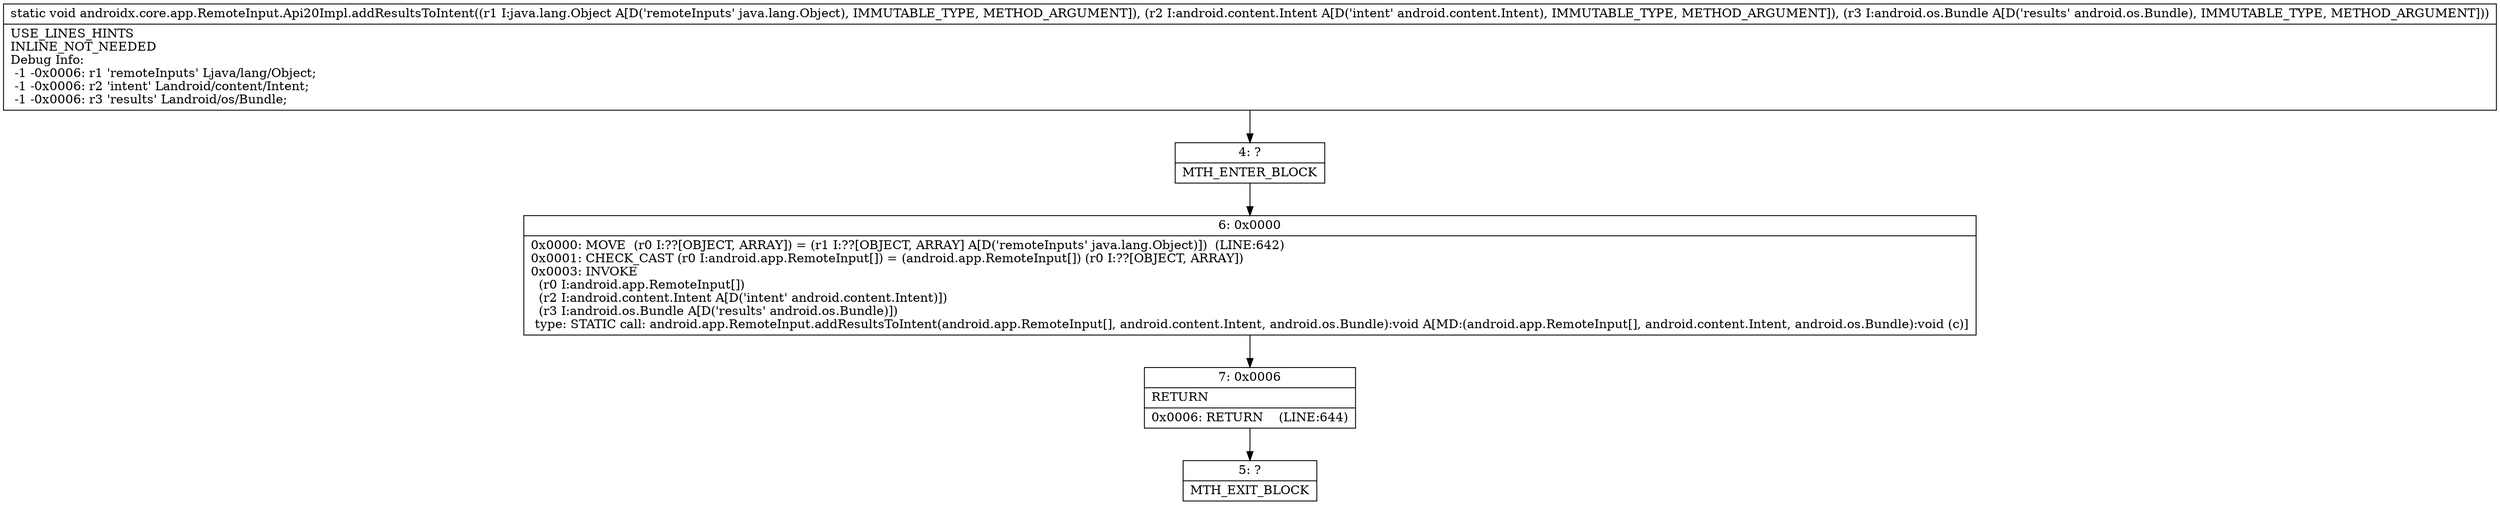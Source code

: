 digraph "CFG forandroidx.core.app.RemoteInput.Api20Impl.addResultsToIntent(Ljava\/lang\/Object;Landroid\/content\/Intent;Landroid\/os\/Bundle;)V" {
Node_4 [shape=record,label="{4\:\ ?|MTH_ENTER_BLOCK\l}"];
Node_6 [shape=record,label="{6\:\ 0x0000|0x0000: MOVE  (r0 I:??[OBJECT, ARRAY]) = (r1 I:??[OBJECT, ARRAY] A[D('remoteInputs' java.lang.Object)])  (LINE:642)\l0x0001: CHECK_CAST (r0 I:android.app.RemoteInput[]) = (android.app.RemoteInput[]) (r0 I:??[OBJECT, ARRAY]) \l0x0003: INVOKE  \l  (r0 I:android.app.RemoteInput[])\l  (r2 I:android.content.Intent A[D('intent' android.content.Intent)])\l  (r3 I:android.os.Bundle A[D('results' android.os.Bundle)])\l type: STATIC call: android.app.RemoteInput.addResultsToIntent(android.app.RemoteInput[], android.content.Intent, android.os.Bundle):void A[MD:(android.app.RemoteInput[], android.content.Intent, android.os.Bundle):void (c)]\l}"];
Node_7 [shape=record,label="{7\:\ 0x0006|RETURN\l|0x0006: RETURN    (LINE:644)\l}"];
Node_5 [shape=record,label="{5\:\ ?|MTH_EXIT_BLOCK\l}"];
MethodNode[shape=record,label="{static void androidx.core.app.RemoteInput.Api20Impl.addResultsToIntent((r1 I:java.lang.Object A[D('remoteInputs' java.lang.Object), IMMUTABLE_TYPE, METHOD_ARGUMENT]), (r2 I:android.content.Intent A[D('intent' android.content.Intent), IMMUTABLE_TYPE, METHOD_ARGUMENT]), (r3 I:android.os.Bundle A[D('results' android.os.Bundle), IMMUTABLE_TYPE, METHOD_ARGUMENT]))  | USE_LINES_HINTS\lINLINE_NOT_NEEDED\lDebug Info:\l  \-1 \-0x0006: r1 'remoteInputs' Ljava\/lang\/Object;\l  \-1 \-0x0006: r2 'intent' Landroid\/content\/Intent;\l  \-1 \-0x0006: r3 'results' Landroid\/os\/Bundle;\l}"];
MethodNode -> Node_4;Node_4 -> Node_6;
Node_6 -> Node_7;
Node_7 -> Node_5;
}

